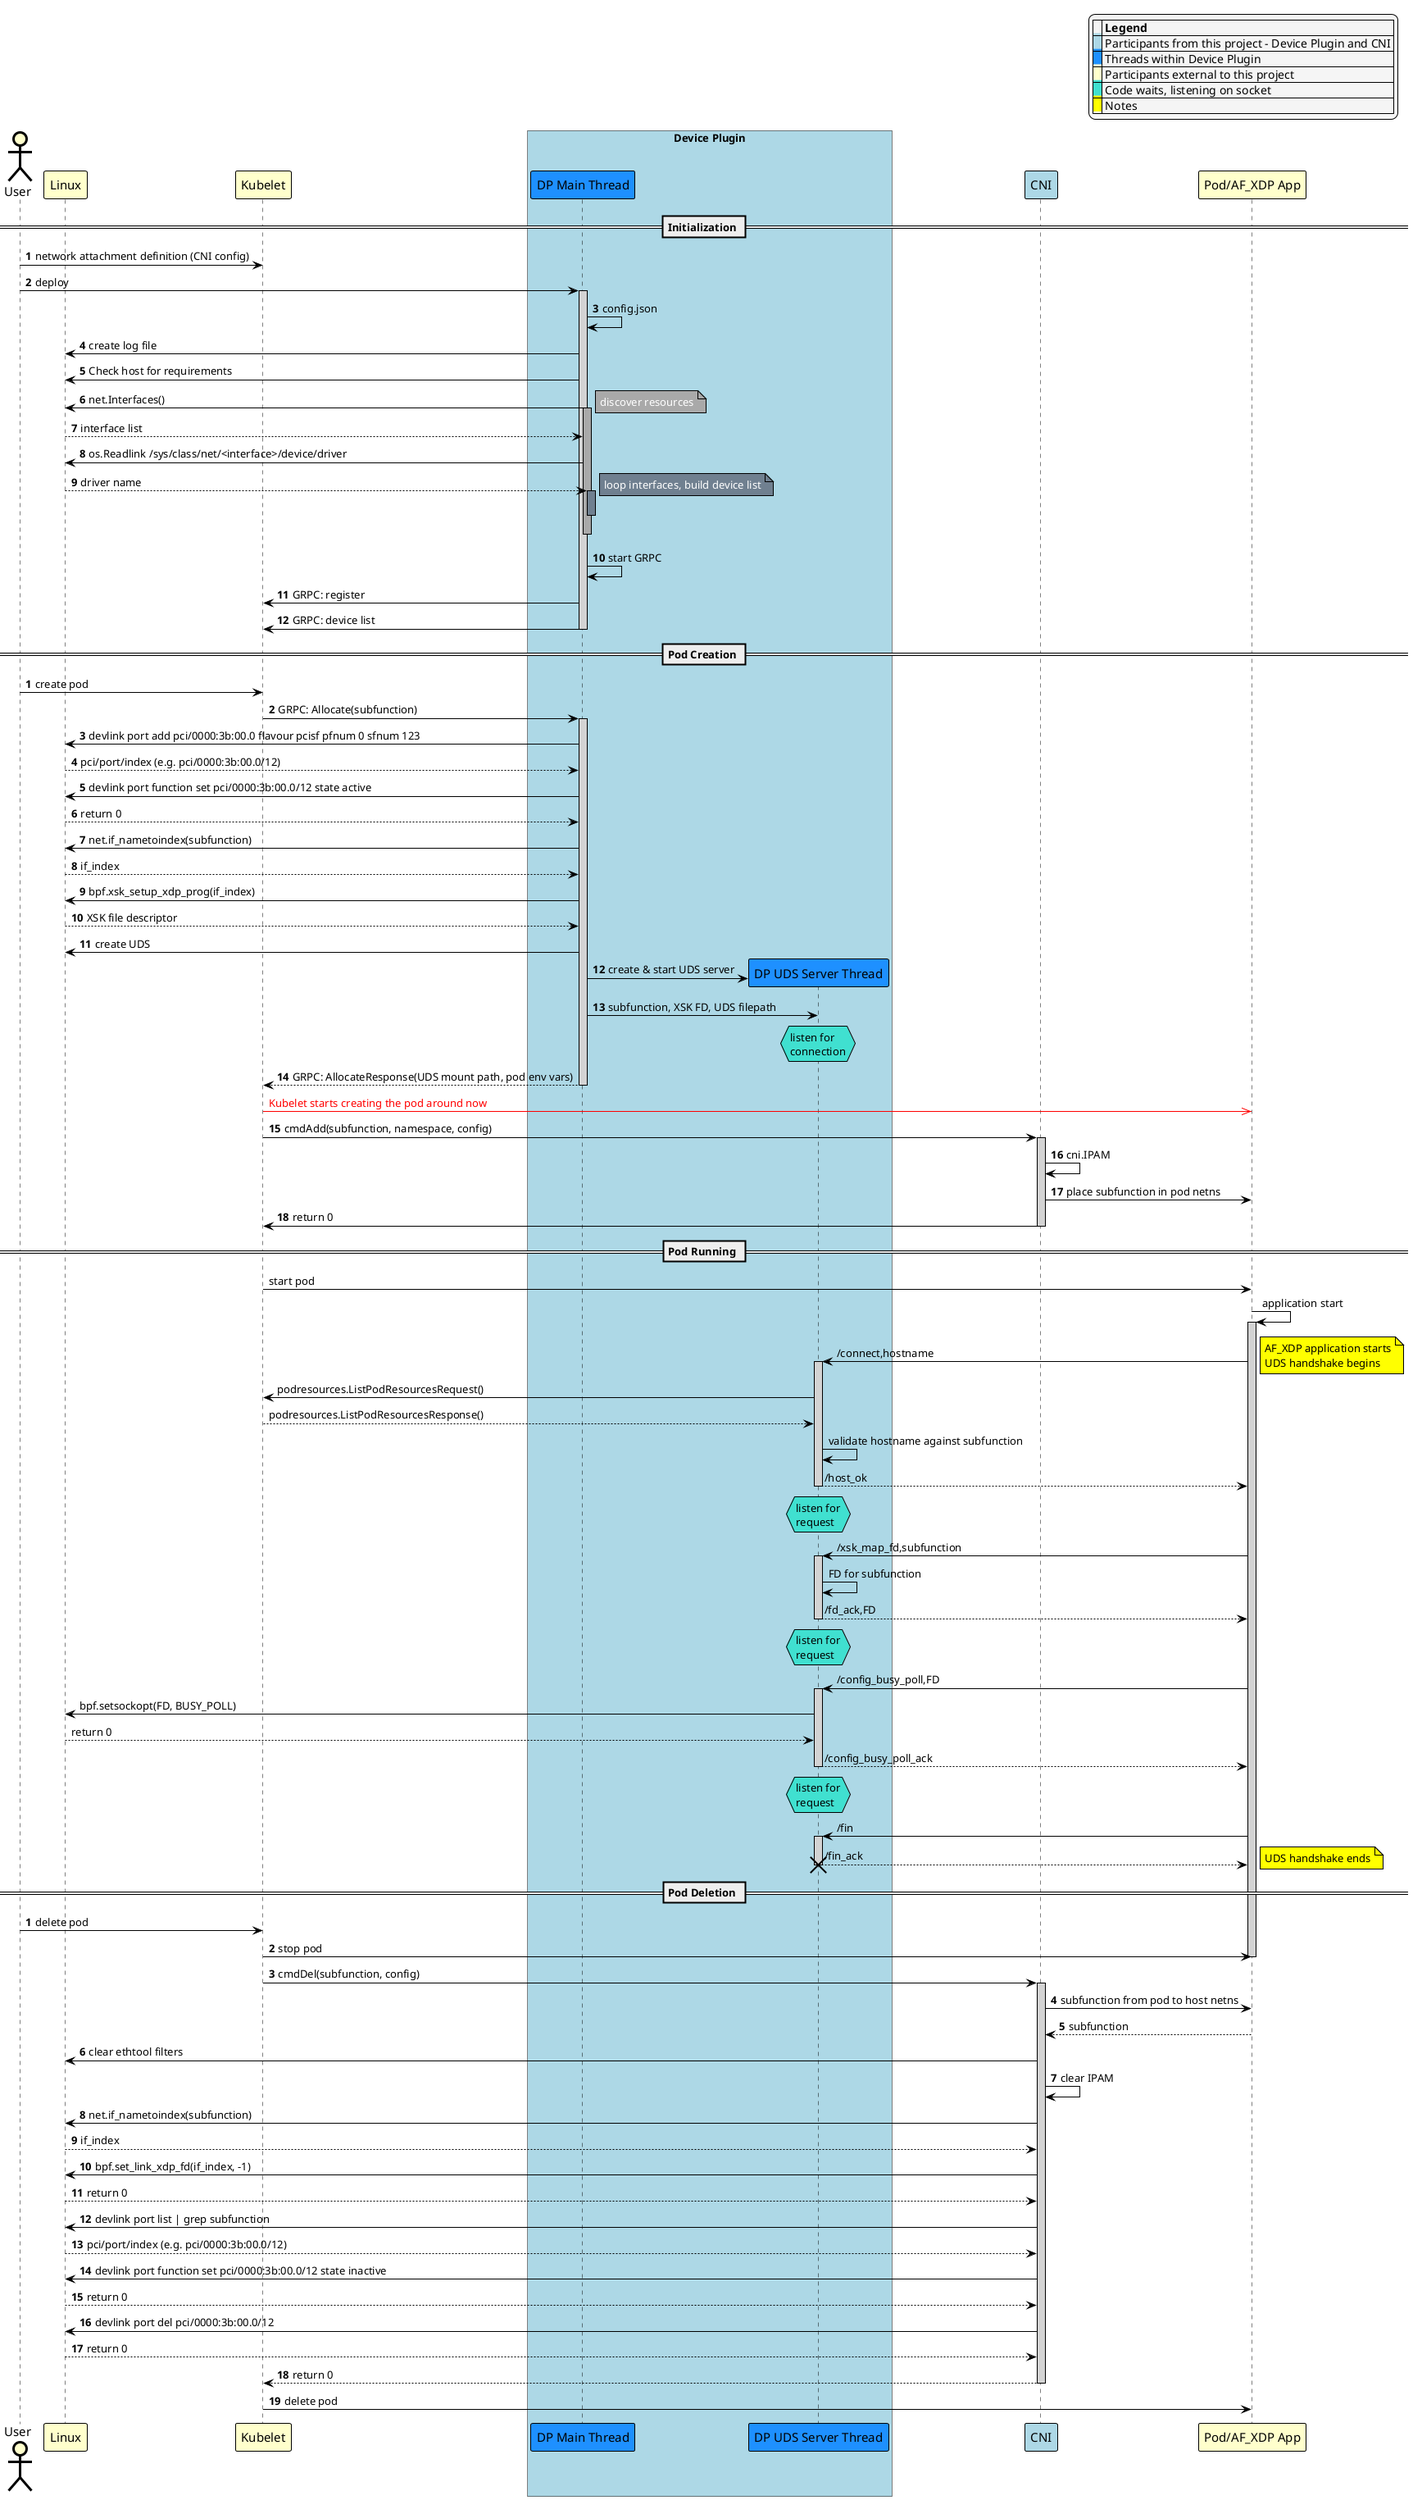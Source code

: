 @startuml

skinparam noteBorderColor Black
skinparam noteBorderThickness 1
skinparam noteBackgroundColor Yellow
skinparam legendBackgroundColor WhiteSmoke

skinparam sequence {
	BoxBorderColor Black
	BoxFontSize 20

	ArrowColor Black
	ArrowThickness 1

	ActorBorderColor Black
	ActorBorderThickness 3
	ActorBackgroundColor Business
	ActorFontSize 15

	ParticipantBorderColor Black
	ParticipantBorderThickness 1
	ParticipantBackgroundColor Business
	ParticipantFontSize 15

	LifeLineBorderColor Black
	LifeLineBorderThickness 1
	LifeLineBackgroundColor LightGray
}


 legend top right
|= |= Legend |
|<back:LightBlue>   </back>| Participants from this project - Device Plugin and CNI |
|<back:Dodgerblue>   </back>| Threads within Device Plugin |
|<back:Business>   </back>| Participants external to this project |
|<back:Turquoise>   </back>| Code waits, listening on socket |
|<back:Yellow>   </back>| Notes |
endlegend 



actor "User"
participant "Linux"
participant "Kubelet"
box "Device Plugin" #LightBlue
	participant "DP Main Thread" #dodgerblue
	participant "DP UDS Server Thread" #dodgerblue
end box
participant "CNI" #LightBlue
participant "Pod/AF_XDP App"

== Initialization ==
autonumber

"User" -> "Kubelet": network attachment definition (CNI config)
"User" -> "DP Main Thread": deploy
activate "DP Main Thread"

"DP Main Thread" -> "DP Main Thread": config.json
"DP Main Thread" -> "Linux": create log file
"DP Main Thread" -> "Linux" : Check host for requirements
"DP Main Thread" -> "Linux": net.Interfaces()

activate "DP Main Thread" #DarkGray
note right #DarkGray: <color #White>discover resources</color>

"Linux" --> "DP Main Thread": interface list

"DP Main Thread" -> "Linux" : os.Readlink /sys/class/net/<interface>/device/driver
"Linux" --> "DP Main Thread" : driver name

activate "DP Main Thread" #SlateGray
note right #SlateGray: <color #White>loop interfaces, build device list</color>

deactivate "DP Main Thread"

autonumber stop
"DP Main Thread" [hidden]-> "DP Main Thread"
autonumber resume

deactivate "DP Main Thread"

"DP Main Thread" -> "DP Main Thread": start GRPC
"DP Main Thread" -> "Kubelet": GRPC: register
"DP Main Thread" -> "Kubelet": GRPC: device list

deactivate "DP Main Thread"

== Pod Creation ==
autonumber

"User" -> "Kubelet": create pod
"Kubelet" -> "DP Main Thread": GRPC: Allocate(subfunction)
activate "DP Main Thread"

"DP Main Thread" -> "Linux" : devlink port add pci/0000:3b:00.0 flavour pcisf pfnum 0 sfnum 123
"Linux" --> "DP Main Thread" : pci/port/index (e.g. pci/0000:3b:00.0/12)

"DP Main Thread" -> "Linux" : devlink port function set pci/0000:3b:00.0/12 state active
"Linux" --> "DP Main Thread" : return 0

"DP Main Thread" -> "Linux": net.if_nametoindex(subfunction)
"Linux" --> "DP Main Thread": if_index
"DP Main Thread" -> "Linux": bpf.xsk_setup_xdp_prog(if_index)
"Linux" --> "DP Main Thread": XSK file descriptor

"DP Main Thread" -> "Linux": create UDS

"DP Main Thread" -> "DP UDS Server Thread" ** : create & start UDS server
"DP Main Thread" -> "DP UDS Server Thread" : subfunction, XSK FD, UDS filepath

hnote over "DP UDS Server Thread" #Turquoise
	  listen for
	  connection
endhnote

"DP Main Thread" --> "Kubelet": GRPC: AllocateResponse(UDS mount path, pod env vars)
deactivate "DP Main Thread"

autonumber stop
"Kubelet" -[#Red]>> "Pod/AF_XDP App" : <color:Red>Kubelet starts creating the pod around now
autonumber resume

"Kubelet" -> "CNI" : cmdAdd(subfunction, namespace, config)
activate "CNI"
"CNI" -> "CNI" : cni.IPAM

"CNI" -> "Pod/AF_XDP App" : place subfunction in pod netns
"CNI" -> "Kubelet" : return 0

deactivate "CNI"

autonumber stop

== Pod Running ==

"Kubelet" -> "Pod/AF_XDP App" : start pod
"Pod/AF_XDP App" -> "Pod/AF_XDP App" : application start
activate "Pod/AF_XDP App"

"Pod/AF_XDP App" -> "DP UDS Server Thread": /connect,hostname
note right
	AF_XDP application starts
	UDS handshake begins
end note
activate "DP UDS Server Thread"
"DP UDS Server Thread" -> "Kubelet": podresources.ListPodResourcesRequest()
"Kubelet" --> "DP UDS Server Thread": podresources.ListPodResourcesResponse()
"DP UDS Server Thread" -> "DP UDS Server Thread": validate hostname against subfunction
"DP UDS Server Thread" --> "Pod/AF_XDP App": /host_ok
deactivate "DP UDS Server Thread"
hnote over "DP UDS Server Thread" #Turquoise
	listen for
	request
end note

"Pod/AF_XDP App" -> "DP UDS Server Thread": /xsk_map_fd,subfunction
activate "DP UDS Server Thread"
"DP UDS Server Thread" -> "DP UDS Server Thread": FD for subfunction
"DP UDS Server Thread" --> "Pod/AF_XDP App": /fd_ack,FD
deactivate "DP UDS Server Thread"

hnote over "DP UDS Server Thread" #Turquoise
	listen for
	request
endhnote

"Pod/AF_XDP App" -> "DP UDS Server Thread": /config_busy_poll,FD
activate "DP UDS Server Thread"
"DP UDS Server Thread" -> "Linux" : bpf.setsockopt(FD, BUSY_POLL)
"Linux" --> "DP UDS Server Thread" : return 0
"DP UDS Server Thread" --> "Pod/AF_XDP App": /config_busy_poll_ack
deactivate "DP UDS Server Thread"

hnote over "DP UDS Server Thread" #Turquoise
	listen for
	request
endhnote

"Pod/AF_XDP App" -> "DP UDS Server Thread": /fin
activate "DP UDS Server Thread"
"DP UDS Server Thread" --> "Pod/AF_XDP App": /fin_ack

note right: UDS handshake ends
deactivate "DP UDS Server Thread"

destroy "DP UDS Server Thread"

== Pod Deletion ==
autonumber

"User" -> "Kubelet": delete pod
"Kubelet" -> "Pod/AF_XDP App" : stop pod
deactivate "Pod/AF_XDP App"
"Kubelet" -> "CNI" : cmdDel(subfunction, config)
activate "CNI"
"CNI" -> "Pod/AF_XDP App" : subfunction from pod to host netns
"Pod/AF_XDP App" --> "CNI" : subfunction
"CNI" -> "Linux" : clear ethtool filters
"CNI" -> "CNI" : clear IPAM
"CNI" -> "Linux": net.if_nametoindex(subfunction)
"Linux" --> "CNI": if_index
"CNI" -> "Linux": bpf.set_link_xdp_fd(if_index, -1)
"Linux" --> "CNI": return 0

"CNI" -> "Linux" : devlink port list | grep subfunction
"Linux" --> "CNI" : pci/port/index (e.g. pci/0000:3b:00.0/12)

"CNI" -> "Linux" : devlink port function set pci/0000:3b:00.0/12 state inactive
"Linux" --> "CNI" : return 0

"CNI" -> "Linux" : devlink port del pci/0000:3b:00.0/12 
"Linux" --> "CNI" : return 0

"CNI" --> "Kubelet": return 0
deactivate "CNI"

"Kubelet" -> "Pod/AF_XDP App" : delete pod
deactivate "Pod/AF_XDP App"

@enduml